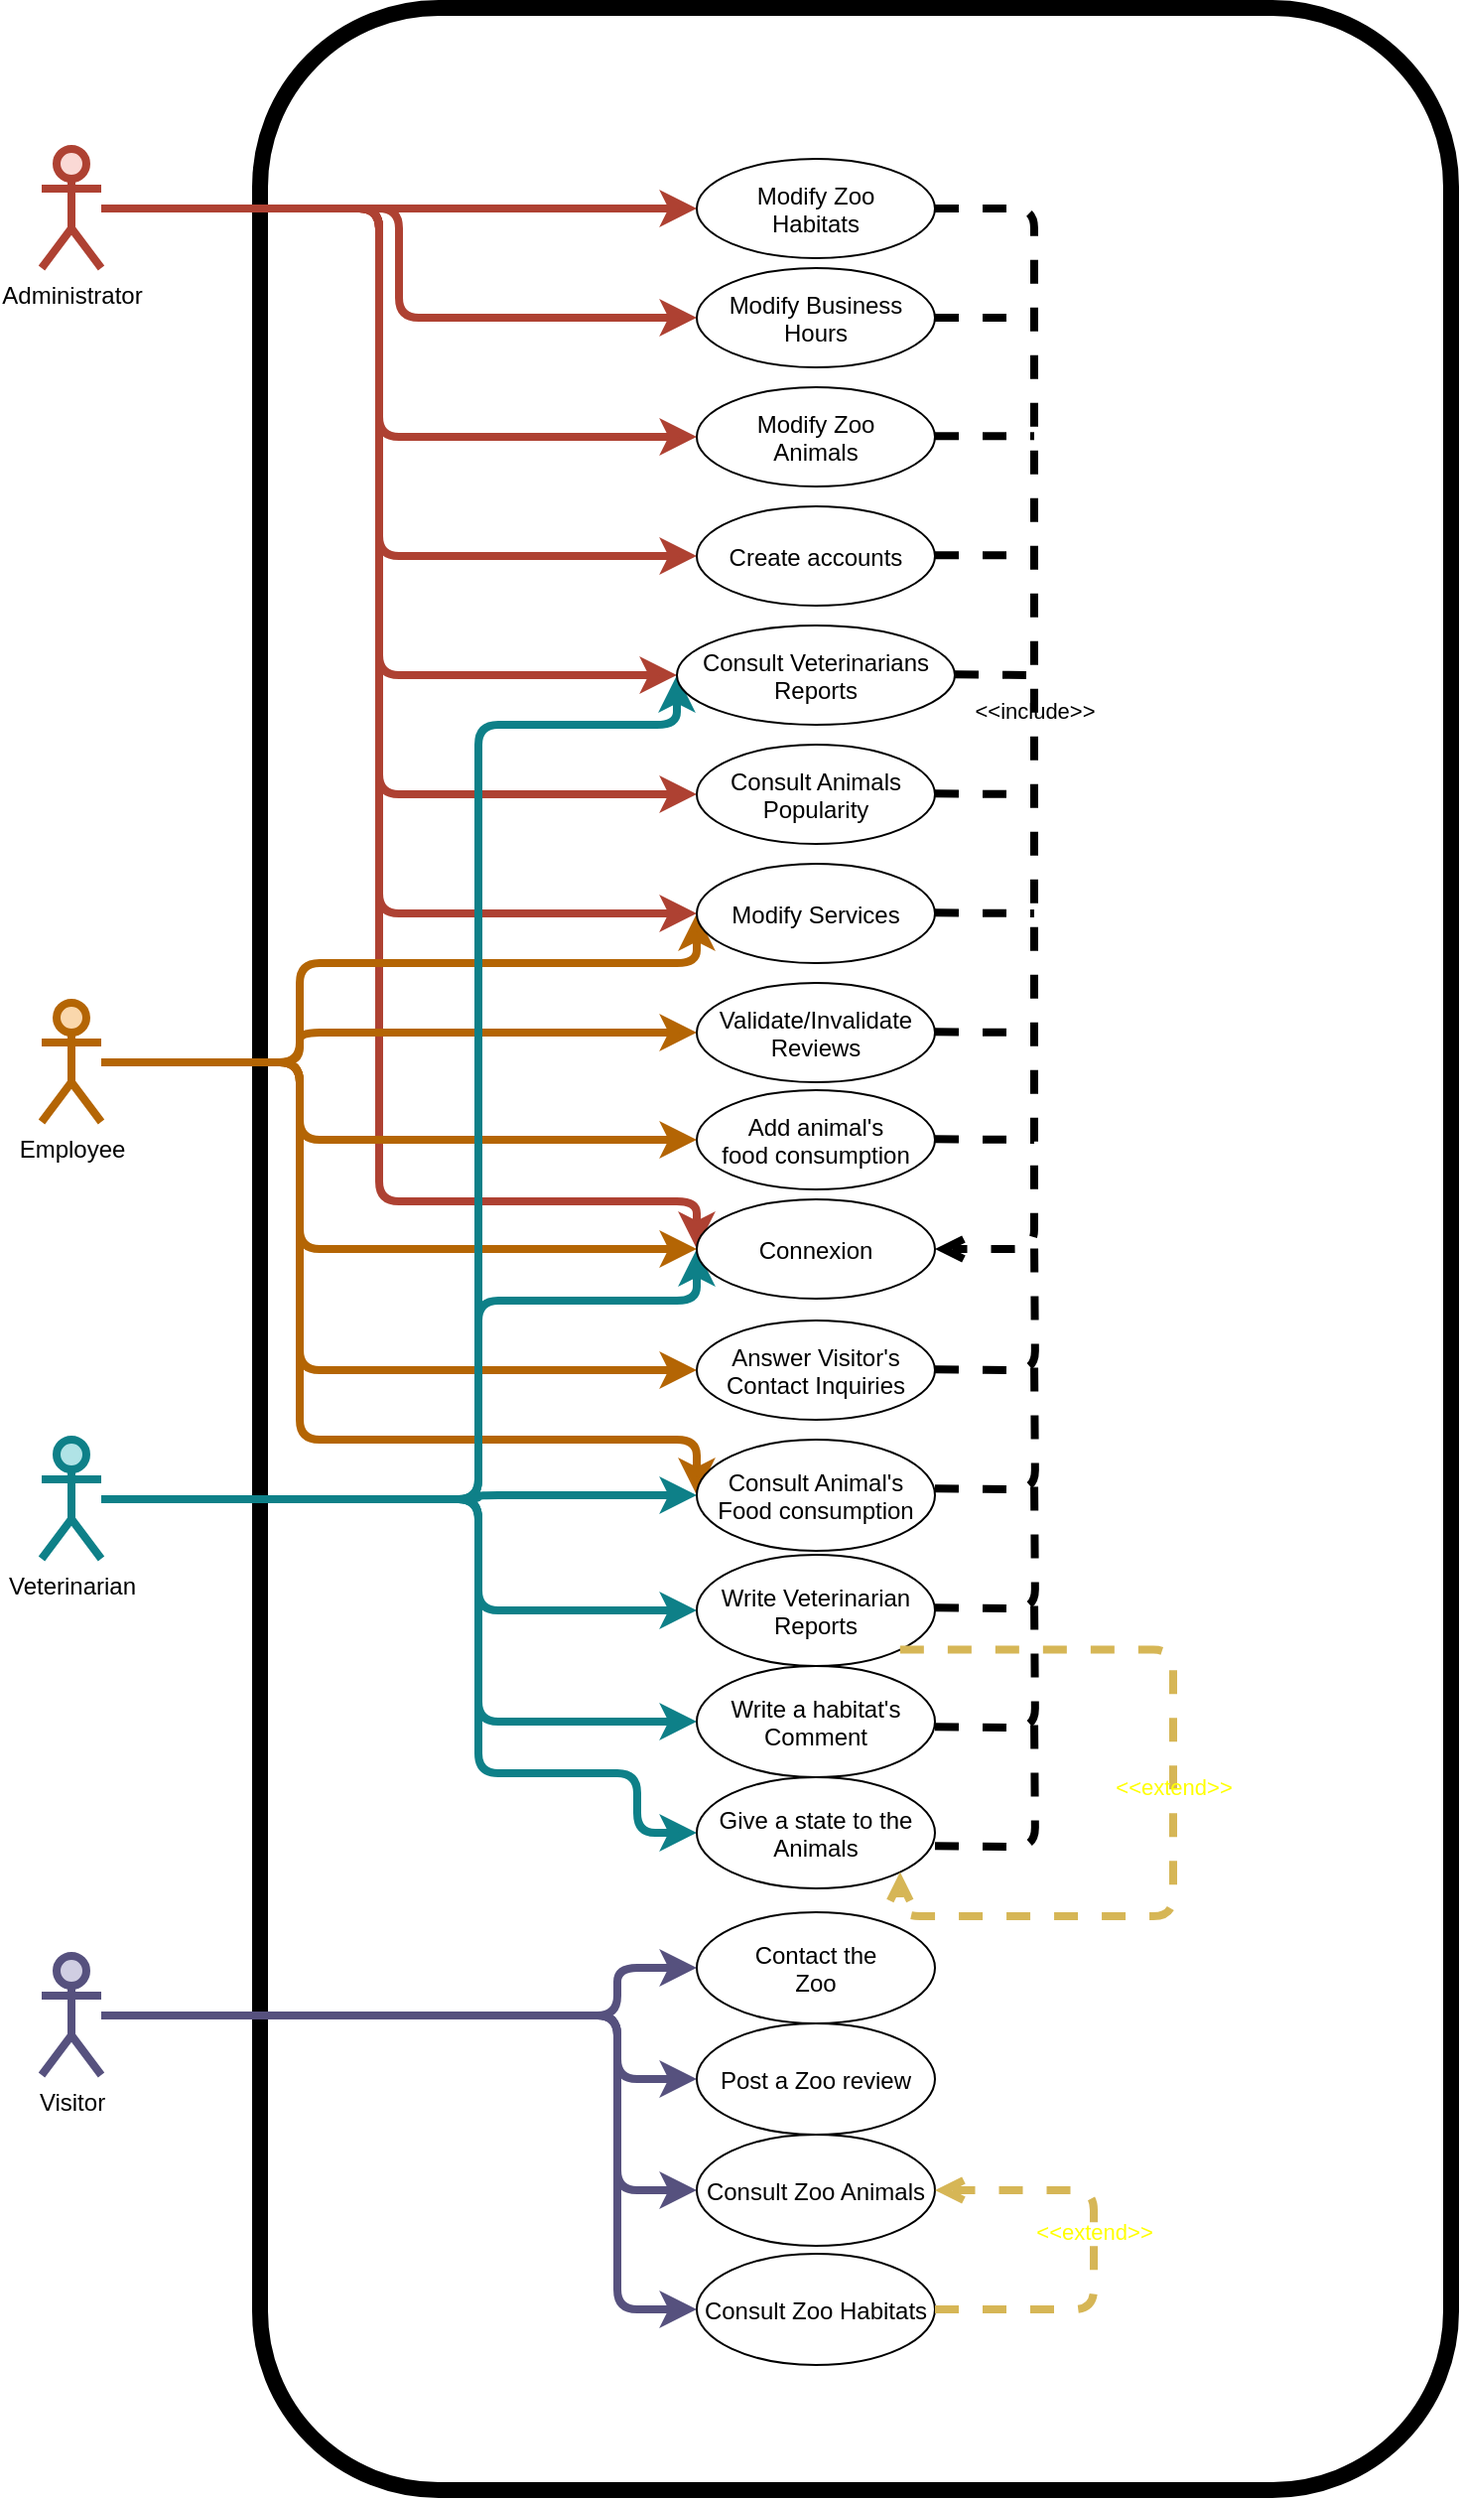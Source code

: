 <mxfile>
    <diagram id="EXTartRGAg-ATGWINCAh" name="Page-1">
        <mxGraphModel dx="1373" dy="1744" grid="1" gridSize="10" guides="1" tooltips="1" connect="1" arrows="1" fold="1" page="1" pageScale="1" pageWidth="1169" pageHeight="827" math="0" shadow="0">
            <root>
                <mxCell id="0"/>
                <mxCell id="1" parent="0"/>
                <mxCell id="7" value="" style="rounded=1;whiteSpace=wrap;html=1;gradientColor=default;fillColor=none;strokeWidth=8;" parent="1" vertex="1">
                    <mxGeometry x="180" y="-181" width="600" height="1250" as="geometry"/>
                </mxCell>
                <mxCell id="16" style="edgeStyle=orthogonalEdgeStyle;html=1;entryX=0;entryY=0.5;entryDx=0;entryDy=0;endArrow=classic;endFill=1;fillColor=#fad9d5;strokeColor=#ae4132;strokeWidth=4;" parent="1" source="2" target="11" edge="1">
                    <mxGeometry relative="1" as="geometry">
                        <Array as="points">
                            <mxPoint x="240" y="-80"/>
                            <mxPoint x="240" y="420"/>
                            <mxPoint x="400" y="420"/>
                        </Array>
                    </mxGeometry>
                </mxCell>
                <mxCell id="25" style="edgeStyle=orthogonalEdgeStyle;html=1;entryX=0;entryY=0.5;entryDx=0;entryDy=0;endArrow=classic;endFill=1;fillColor=#fad9d5;strokeColor=#ae4132;strokeWidth=4;" parent="1" source="2" target="18" edge="1">
                    <mxGeometry relative="1" as="geometry">
                        <Array as="points">
                            <mxPoint x="240" y="-80"/>
                            <mxPoint x="240" y="155"/>
                        </Array>
                    </mxGeometry>
                </mxCell>
                <mxCell id="26" style="edgeStyle=orthogonalEdgeStyle;html=1;entryX=0;entryY=0.5;entryDx=0;entryDy=0;endArrow=classic;endFill=1;fillColor=#fad9d5;strokeColor=#ae4132;strokeWidth=4;" parent="1" source="2" target="12" edge="1">
                    <mxGeometry relative="1" as="geometry">
                        <Array as="points">
                            <mxPoint x="240" y="-80"/>
                            <mxPoint x="240" y="95"/>
                        </Array>
                    </mxGeometry>
                </mxCell>
                <mxCell id="27" style="edgeStyle=orthogonalEdgeStyle;html=1;endArrow=classic;endFill=1;fillColor=#fad9d5;strokeColor=#ae4132;strokeWidth=4;" parent="1" source="2" target="22" edge="1">
                    <mxGeometry relative="1" as="geometry"/>
                </mxCell>
                <mxCell id="28" style="edgeStyle=orthogonalEdgeStyle;html=1;entryX=0;entryY=0.5;entryDx=0;entryDy=0;endArrow=classic;endFill=1;fillColor=#fad9d5;strokeColor=#ae4132;strokeWidth=4;" parent="1" source="2" target="19" edge="1">
                    <mxGeometry relative="1" as="geometry">
                        <Array as="points">
                            <mxPoint x="240" y="-80"/>
                            <mxPoint x="240" y="35"/>
                        </Array>
                    </mxGeometry>
                </mxCell>
                <mxCell id="29" style="edgeStyle=orthogonalEdgeStyle;html=1;entryX=0;entryY=0.5;entryDx=0;entryDy=0;endArrow=classic;endFill=1;fillColor=#fad9d5;strokeColor=#ae4132;strokeWidth=4;" parent="1" source="2" target="14" edge="1">
                    <mxGeometry relative="1" as="geometry"/>
                </mxCell>
                <mxCell id="30" style="edgeStyle=orthogonalEdgeStyle;html=1;entryX=0;entryY=0.5;entryDx=0;entryDy=0;endArrow=classic;endFill=1;fillColor=#fad9d5;strokeColor=#ae4132;strokeWidth=4;" parent="1" source="2" target="13" edge="1">
                    <mxGeometry relative="1" as="geometry">
                        <Array as="points">
                            <mxPoint x="240" y="-80"/>
                            <mxPoint x="240" y="275"/>
                        </Array>
                    </mxGeometry>
                </mxCell>
                <mxCell id="34" style="edgeStyle=orthogonalEdgeStyle;html=1;entryX=0;entryY=0.5;entryDx=0;entryDy=0;endArrow=classic;endFill=1;fillColor=#fad9d5;strokeColor=#ae4132;strokeWidth=4;" parent="1" source="2" target="20" edge="1">
                    <mxGeometry relative="1" as="geometry">
                        <Array as="points">
                            <mxPoint x="240" y="-80"/>
                            <mxPoint x="240" y="215"/>
                        </Array>
                    </mxGeometry>
                </mxCell>
                <mxCell id="2" value="Administrator" style="shape=umlActor;verticalLabelPosition=bottom;verticalAlign=top;html=1;outlineConnect=0;fillColor=#fad9d5;strokeColor=#ae4132;strokeWidth=4;" parent="1" vertex="1">
                    <mxGeometry x="70" y="-110" width="30" height="60" as="geometry"/>
                </mxCell>
                <mxCell id="15" style="html=1;entryX=0;entryY=0.5;entryDx=0;entryDy=0;endArrow=classic;endFill=1;fillColor=#fad7ac;strokeColor=#b46504;edgeStyle=orthogonalEdgeStyle;strokeWidth=4;" parent="1" source="3" target="11" edge="1">
                    <mxGeometry relative="1" as="geometry">
                        <Array as="points">
                            <mxPoint x="200" y="350"/>
                            <mxPoint x="200" y="444"/>
                        </Array>
                    </mxGeometry>
                </mxCell>
                <mxCell id="31" style="edgeStyle=orthogonalEdgeStyle;html=1;entryX=0;entryY=0.5;entryDx=0;entryDy=0;endArrow=classic;endFill=1;fillColor=#fad7ac;strokeColor=#b46504;strokeWidth=4;" parent="1" source="3" target="13" edge="1">
                    <mxGeometry relative="1" as="geometry">
                        <Array as="points">
                            <mxPoint x="200" y="350"/>
                            <mxPoint x="200" y="300"/>
                            <mxPoint x="400" y="300"/>
                        </Array>
                    </mxGeometry>
                </mxCell>
                <mxCell id="33" style="edgeStyle=orthogonalEdgeStyle;html=1;entryX=0;entryY=0.5;entryDx=0;entryDy=0;endArrow=classic;endFill=1;fillColor=#fad7ac;strokeColor=#b46504;strokeWidth=4;" parent="1" source="3" target="32" edge="1">
                    <mxGeometry relative="1" as="geometry">
                        <Array as="points">
                            <mxPoint x="200" y="350"/>
                            <mxPoint x="200" y="335"/>
                        </Array>
                    </mxGeometry>
                </mxCell>
                <mxCell id="37" style="edgeStyle=orthogonalEdgeStyle;html=1;endArrow=classic;endFill=1;fillColor=#fad7ac;strokeColor=#b46504;strokeWidth=4;" parent="1" source="3" target="36" edge="1">
                    <mxGeometry relative="1" as="geometry">
                        <Array as="points">
                            <mxPoint x="200" y="350"/>
                            <mxPoint x="200" y="389"/>
                        </Array>
                    </mxGeometry>
                </mxCell>
                <mxCell id="45" style="edgeStyle=orthogonalEdgeStyle;html=1;entryX=0;entryY=0.5;entryDx=0;entryDy=0;endArrow=classic;endFill=1;fillColor=#fad7ac;strokeColor=#b46504;strokeWidth=4;" parent="1" source="3" target="41" edge="1">
                    <mxGeometry relative="1" as="geometry">
                        <Array as="points">
                            <mxPoint x="200" y="350"/>
                            <mxPoint x="200" y="540"/>
                            <mxPoint x="400" y="540"/>
                        </Array>
                    </mxGeometry>
                </mxCell>
                <mxCell id="55" style="edgeStyle=orthogonalEdgeStyle;html=1;entryX=0;entryY=0.5;entryDx=0;entryDy=0;endArrow=classic;endFill=1;fillColor=#fad7ac;strokeColor=#b46504;strokeWidth=4;" parent="1" source="3" target="54" edge="1">
                    <mxGeometry relative="1" as="geometry">
                        <Array as="points">
                            <mxPoint x="200" y="350"/>
                            <mxPoint x="200" y="505"/>
                        </Array>
                    </mxGeometry>
                </mxCell>
                <mxCell id="3" value="Employee" style="shape=umlActor;verticalLabelPosition=bottom;verticalAlign=top;html=1;outlineConnect=0;fillColor=#fad7ac;strokeColor=#b46504;strokeWidth=4;" parent="1" vertex="1">
                    <mxGeometry x="70" y="320" width="30" height="60" as="geometry"/>
                </mxCell>
                <mxCell id="17" style="edgeStyle=orthogonalEdgeStyle;html=1;entryX=0;entryY=0.5;entryDx=0;entryDy=0;endArrow=classic;endFill=1;fillColor=#b0e3e6;strokeColor=#0e8088;strokeWidth=4;" parent="1" source="5" target="11" edge="1">
                    <mxGeometry relative="1" as="geometry">
                        <Array as="points">
                            <mxPoint x="290" y="570"/>
                            <mxPoint x="290" y="470"/>
                            <mxPoint x="400" y="470"/>
                        </Array>
                    </mxGeometry>
                </mxCell>
                <mxCell id="39" style="edgeStyle=orthogonalEdgeStyle;html=1;entryX=0;entryY=0.5;entryDx=0;entryDy=0;endArrow=classic;endFill=1;fillColor=#b0e3e6;strokeColor=#0e8088;strokeWidth=4;" parent="1" source="5" target="18" edge="1">
                    <mxGeometry relative="1" as="geometry">
                        <Array as="points">
                            <mxPoint x="290" y="570"/>
                            <mxPoint x="290" y="180"/>
                            <mxPoint x="390" y="180"/>
                        </Array>
                    </mxGeometry>
                </mxCell>
                <mxCell id="40" style="edgeStyle=orthogonalEdgeStyle;html=1;entryX=0;entryY=0.5;entryDx=0;entryDy=0;endArrow=classic;endFill=1;fillColor=#b0e3e6;strokeColor=#0e8088;strokeWidth=4;" parent="1" source="5" target="38" edge="1">
                    <mxGeometry relative="1" as="geometry">
                        <Array as="points">
                            <mxPoint x="290" y="570"/>
                            <mxPoint x="290" y="626"/>
                        </Array>
                    </mxGeometry>
                </mxCell>
                <mxCell id="42" style="edgeStyle=orthogonalEdgeStyle;html=1;entryX=0;entryY=0.5;entryDx=0;entryDy=0;endArrow=classic;endFill=1;fillColor=#b0e3e6;strokeColor=#0e8088;strokeWidth=4;" parent="1" source="5" target="41" edge="1">
                    <mxGeometry relative="1" as="geometry">
                        <Array as="points">
                            <mxPoint x="290" y="570"/>
                            <mxPoint x="290" y="568"/>
                        </Array>
                    </mxGeometry>
                </mxCell>
                <mxCell id="44" style="edgeStyle=orthogonalEdgeStyle;html=1;entryX=0;entryY=0.5;entryDx=0;entryDy=0;endArrow=classic;endFill=1;fillColor=#b0e3e6;strokeColor=#0e8088;strokeWidth=4;" parent="1" target="43" edge="1">
                    <mxGeometry relative="1" as="geometry">
                        <mxPoint x="100" y="570" as="sourcePoint"/>
                        <Array as="points">
                            <mxPoint x="290" y="570"/>
                            <mxPoint x="290" y="682"/>
                        </Array>
                    </mxGeometry>
                </mxCell>
                <mxCell id="47" style="edgeStyle=orthogonalEdgeStyle;html=1;entryX=0;entryY=0.5;entryDx=0;entryDy=0;endArrow=classic;endFill=1;fillColor=#b0e3e6;strokeColor=#0e8088;strokeWidth=4;" parent="1" source="5" target="46" edge="1">
                    <mxGeometry relative="1" as="geometry">
                        <Array as="points">
                            <mxPoint x="290" y="570"/>
                            <mxPoint x="290" y="708"/>
                            <mxPoint x="370" y="708"/>
                            <mxPoint x="370" y="738"/>
                        </Array>
                    </mxGeometry>
                </mxCell>
                <mxCell id="5" value="Veterinarian" style="shape=umlActor;verticalLabelPosition=bottom;verticalAlign=top;html=1;outlineConnect=0;fillColor=#b0e3e6;strokeColor=#0e8088;strokeWidth=4;" parent="1" vertex="1">
                    <mxGeometry x="70" y="540" width="30" height="60" as="geometry"/>
                </mxCell>
                <mxCell id="49" style="edgeStyle=orthogonalEdgeStyle;html=1;endArrow=classic;endFill=1;fillColor=#d0cee2;strokeColor=#56517e;entryX=0;entryY=0.5;entryDx=0;entryDy=0;strokeWidth=4;" parent="1" source="6" target="48" edge="1">
                    <mxGeometry relative="1" as="geometry">
                        <Array as="points">
                            <mxPoint x="360" y="830"/>
                            <mxPoint x="360" y="806"/>
                        </Array>
                    </mxGeometry>
                </mxCell>
                <mxCell id="51" style="edgeStyle=orthogonalEdgeStyle;html=1;endArrow=classic;endFill=1;fillColor=#d0cee2;strokeColor=#56517e;entryX=0;entryY=0.5;entryDx=0;entryDy=0;strokeWidth=4;" parent="1" source="6" target="50" edge="1">
                    <mxGeometry relative="1" as="geometry">
                        <Array as="points">
                            <mxPoint x="360" y="830"/>
                            <mxPoint x="360" y="862"/>
                        </Array>
                    </mxGeometry>
                </mxCell>
                <mxCell id="53" style="edgeStyle=orthogonalEdgeStyle;html=1;entryX=0;entryY=0.5;entryDx=0;entryDy=0;endArrow=classic;endFill=1;fillColor=#d0cee2;strokeColor=#56517e;strokeWidth=4;" parent="1" source="6" target="52" edge="1">
                    <mxGeometry relative="1" as="geometry">
                        <Array as="points">
                            <mxPoint x="360" y="830"/>
                            <mxPoint x="360" y="918"/>
                        </Array>
                    </mxGeometry>
                </mxCell>
                <mxCell id="73" style="edgeStyle=orthogonalEdgeStyle;html=1;entryX=0;entryY=0.5;entryDx=0;entryDy=0;fontColor=#FFFF00;endArrow=classic;endFill=1;fillColor=#d0cee2;strokeColor=#56517e;strokeWidth=4;" parent="1" source="6" target="72" edge="1">
                    <mxGeometry relative="1" as="geometry">
                        <Array as="points">
                            <mxPoint x="360" y="830"/>
                            <mxPoint x="360" y="978"/>
                        </Array>
                    </mxGeometry>
                </mxCell>
                <mxCell id="6" value="Visitor" style="shape=umlActor;verticalLabelPosition=bottom;verticalAlign=top;html=1;outlineConnect=0;fillColor=#d0cee2;strokeColor=#56517e;strokeWidth=4;" parent="1" vertex="1">
                    <mxGeometry x="70" y="800" width="30" height="60" as="geometry"/>
                </mxCell>
                <mxCell id="11" value="Connexion" style="ellipse;" parent="1" vertex="1">
                    <mxGeometry x="400" y="419" width="120" height="50" as="geometry"/>
                </mxCell>
                <mxCell id="12" value="Create accounts" style="ellipse;" parent="1" vertex="1">
                    <mxGeometry x="400" y="70" width="120" height="50" as="geometry"/>
                </mxCell>
                <mxCell id="13" value="Modify Services" style="ellipse;" parent="1" vertex="1">
                    <mxGeometry x="400" y="250" width="120" height="50" as="geometry"/>
                </mxCell>
                <mxCell id="14" value="Modify Business&#10;Hours" style="ellipse;" parent="1" vertex="1">
                    <mxGeometry x="400" y="-50" width="120" height="50" as="geometry"/>
                </mxCell>
                <mxCell id="18" value="Consult Veterinarians&#10;Reports" style="ellipse;" parent="1" vertex="1">
                    <mxGeometry x="390" y="130" width="140" height="50" as="geometry"/>
                </mxCell>
                <mxCell id="19" value="Modify Zoo&#10;Animals" style="ellipse;" parent="1" vertex="1">
                    <mxGeometry x="400" y="10" width="120" height="50" as="geometry"/>
                </mxCell>
                <mxCell id="20" value="Consult Animals&#10;Popularity" style="ellipse;" parent="1" vertex="1">
                    <mxGeometry x="400" y="190" width="120" height="50" as="geometry"/>
                </mxCell>
                <mxCell id="22" value="Modify Zoo&#10;Habitats" style="ellipse;" parent="1" vertex="1">
                    <mxGeometry x="400" y="-105" width="120" height="50" as="geometry"/>
                </mxCell>
                <mxCell id="32" value="Validate/Invalidate&#10;Reviews" style="ellipse;" parent="1" vertex="1">
                    <mxGeometry x="400" y="310" width="120" height="50" as="geometry"/>
                </mxCell>
                <mxCell id="36" value="Add animal's&#10;food consumption" style="ellipse;" parent="1" vertex="1">
                    <mxGeometry x="400" y="364" width="120" height="50" as="geometry"/>
                </mxCell>
                <mxCell id="38" value="Write Veterinarian&#10;Reports" style="ellipse;" parent="1" vertex="1">
                    <mxGeometry x="400" y="598" width="120" height="56" as="geometry"/>
                </mxCell>
                <mxCell id="41" value="Consult Animal's&#10;Food consumption" style="ellipse;" parent="1" vertex="1">
                    <mxGeometry x="400" y="540" width="120" height="56" as="geometry"/>
                </mxCell>
                <mxCell id="43" value="Write a habitat's&#10;Comment" style="ellipse;" parent="1" vertex="1">
                    <mxGeometry x="400" y="654" width="120" height="56" as="geometry"/>
                </mxCell>
                <mxCell id="46" value="Give a state to the&#10;Animals" style="ellipse;" parent="1" vertex="1">
                    <mxGeometry x="400" y="710" width="120" height="56" as="geometry"/>
                </mxCell>
                <mxCell id="48" value="Contact the&#10;Zoo" style="ellipse;" parent="1" vertex="1">
                    <mxGeometry x="400" y="778" width="120" height="56" as="geometry"/>
                </mxCell>
                <mxCell id="50" value="Post a Zoo review" style="ellipse;" parent="1" vertex="1">
                    <mxGeometry x="400" y="834" width="120" height="56" as="geometry"/>
                </mxCell>
                <mxCell id="52" value="Consult Zoo Animals" style="ellipse;" parent="1" vertex="1">
                    <mxGeometry x="400" y="890" width="120" height="56" as="geometry"/>
                </mxCell>
                <mxCell id="54" value="Answer Visitor's&#10;Contact Inquiries" style="ellipse;" parent="1" vertex="1">
                    <mxGeometry x="400" y="480" width="120" height="50" as="geometry"/>
                </mxCell>
                <mxCell id="57" value="&amp;lt;&amp;lt;include&amp;gt;&amp;gt;" style="html=1;verticalAlign=bottom;labelBackgroundColor=none;endArrow=open;endFill=0;dashed=1;exitX=1;exitY=0.5;exitDx=0;exitDy=0;entryX=1;entryY=0.5;entryDx=0;entryDy=0;edgeStyle=orthogonalEdgeStyle;strokeWidth=4;" parent="1" source="22" target="11" edge="1">
                    <mxGeometry width="160" relative="1" as="geometry">
                        <mxPoint x="590" y="-30" as="sourcePoint"/>
                        <mxPoint x="750" y="-30" as="targetPoint"/>
                        <Array as="points">
                            <mxPoint x="570" y="-80"/>
                            <mxPoint x="570" y="444"/>
                        </Array>
                    </mxGeometry>
                </mxCell>
                <mxCell id="58" value="" style="html=1;verticalAlign=bottom;labelBackgroundColor=none;endArrow=none;endFill=0;dashed=1;exitX=1;exitY=0.5;exitDx=0;exitDy=0;strokeWidth=4;" parent="1" source="14" edge="1">
                    <mxGeometry width="160" relative="1" as="geometry">
                        <mxPoint x="480" y="80" as="sourcePoint"/>
                        <mxPoint x="570" y="-25" as="targetPoint"/>
                    </mxGeometry>
                </mxCell>
                <mxCell id="59" value="" style="html=1;verticalAlign=bottom;labelBackgroundColor=none;endArrow=none;endFill=0;dashed=1;exitX=1;exitY=0.5;exitDx=0;exitDy=0;strokeWidth=4;" parent="1" edge="1">
                    <mxGeometry width="160" relative="1" as="geometry">
                        <mxPoint x="520" y="34.6" as="sourcePoint"/>
                        <mxPoint x="570" y="34.6" as="targetPoint"/>
                    </mxGeometry>
                </mxCell>
                <mxCell id="60" value="" style="html=1;verticalAlign=bottom;labelBackgroundColor=none;endArrow=none;endFill=0;dashed=1;exitX=1;exitY=0.5;exitDx=0;exitDy=0;strokeWidth=4;" parent="1" edge="1">
                    <mxGeometry width="160" relative="1" as="geometry">
                        <mxPoint x="520" y="94.6" as="sourcePoint"/>
                        <mxPoint x="570" y="94.6" as="targetPoint"/>
                    </mxGeometry>
                </mxCell>
                <mxCell id="61" value="" style="html=1;verticalAlign=bottom;labelBackgroundColor=none;endArrow=none;endFill=0;dashed=1;exitX=1;exitY=0.5;exitDx=0;exitDy=0;strokeWidth=4;" parent="1" edge="1">
                    <mxGeometry width="160" relative="1" as="geometry">
                        <mxPoint x="530" y="154.6" as="sourcePoint"/>
                        <mxPoint x="570" y="155" as="targetPoint"/>
                    </mxGeometry>
                </mxCell>
                <mxCell id="62" value="" style="html=1;verticalAlign=bottom;labelBackgroundColor=none;endArrow=none;endFill=0;dashed=1;exitX=1;exitY=0.5;exitDx=0;exitDy=0;strokeWidth=4;" parent="1" edge="1">
                    <mxGeometry width="160" relative="1" as="geometry">
                        <mxPoint x="520" y="214.66" as="sourcePoint"/>
                        <mxPoint x="570" y="215" as="targetPoint"/>
                    </mxGeometry>
                </mxCell>
                <mxCell id="63" value="" style="html=1;verticalAlign=bottom;labelBackgroundColor=none;endArrow=none;endFill=0;dashed=1;exitX=1;exitY=0.5;exitDx=0;exitDy=0;strokeWidth=4;" parent="1" edge="1">
                    <mxGeometry width="160" relative="1" as="geometry">
                        <mxPoint x="520" y="274.66" as="sourcePoint"/>
                        <mxPoint x="570" y="275" as="targetPoint"/>
                    </mxGeometry>
                </mxCell>
                <mxCell id="64" value="" style="html=1;verticalAlign=bottom;labelBackgroundColor=none;endArrow=none;endFill=0;dashed=1;exitX=1;exitY=0.5;exitDx=0;exitDy=0;strokeWidth=4;" parent="1" edge="1">
                    <mxGeometry width="160" relative="1" as="geometry">
                        <mxPoint x="520" y="334.66" as="sourcePoint"/>
                        <mxPoint x="570" y="335" as="targetPoint"/>
                    </mxGeometry>
                </mxCell>
                <mxCell id="65" value="" style="html=1;verticalAlign=bottom;labelBackgroundColor=none;endArrow=none;endFill=0;dashed=1;exitX=1;exitY=0.5;exitDx=0;exitDy=0;strokeWidth=4;" parent="1" edge="1">
                    <mxGeometry width="160" relative="1" as="geometry">
                        <mxPoint x="520" y="388.66" as="sourcePoint"/>
                        <mxPoint x="570" y="389" as="targetPoint"/>
                    </mxGeometry>
                </mxCell>
                <mxCell id="66" value="" style="html=1;verticalAlign=bottom;labelBackgroundColor=none;endArrow=none;endFill=0;dashed=1;exitX=1;exitY=0.5;exitDx=0;exitDy=0;edgeStyle=orthogonalEdgeStyle;strokeWidth=4;" parent="1" edge="1">
                    <mxGeometry width="160" relative="1" as="geometry">
                        <mxPoint x="520" y="504.66" as="sourcePoint"/>
                        <mxPoint x="570" y="440" as="targetPoint"/>
                    </mxGeometry>
                </mxCell>
                <mxCell id="67" value="" style="html=1;verticalAlign=bottom;labelBackgroundColor=none;endArrow=none;endFill=0;dashed=1;exitX=1;exitY=0.5;exitDx=0;exitDy=0;edgeStyle=orthogonalEdgeStyle;strokeWidth=4;" parent="1" edge="1">
                    <mxGeometry width="160" relative="1" as="geometry">
                        <mxPoint x="520" y="564.66" as="sourcePoint"/>
                        <mxPoint x="570" y="500" as="targetPoint"/>
                    </mxGeometry>
                </mxCell>
                <mxCell id="68" value="" style="html=1;verticalAlign=bottom;labelBackgroundColor=none;endArrow=none;endFill=0;dashed=1;exitX=1;exitY=0.5;exitDx=0;exitDy=0;edgeStyle=orthogonalEdgeStyle;strokeWidth=4;" parent="1" edge="1">
                    <mxGeometry width="160" relative="1" as="geometry">
                        <mxPoint x="520" y="624.66" as="sourcePoint"/>
                        <mxPoint x="570" y="560" as="targetPoint"/>
                    </mxGeometry>
                </mxCell>
                <mxCell id="69" value="" style="html=1;verticalAlign=bottom;labelBackgroundColor=none;endArrow=none;endFill=0;dashed=1;exitX=1;exitY=0.5;exitDx=0;exitDy=0;edgeStyle=orthogonalEdgeStyle;strokeWidth=4;" parent="1" edge="1">
                    <mxGeometry width="160" relative="1" as="geometry">
                        <mxPoint x="520" y="684.66" as="sourcePoint"/>
                        <mxPoint x="570" y="620" as="targetPoint"/>
                    </mxGeometry>
                </mxCell>
                <mxCell id="70" value="" style="html=1;verticalAlign=bottom;labelBackgroundColor=none;endArrow=none;endFill=0;dashed=1;exitX=1;exitY=0.5;exitDx=0;exitDy=0;edgeStyle=orthogonalEdgeStyle;strokeWidth=4;" parent="1" edge="1">
                    <mxGeometry width="160" relative="1" as="geometry">
                        <mxPoint x="520" y="744.66" as="sourcePoint"/>
                        <mxPoint x="570" y="680" as="targetPoint"/>
                    </mxGeometry>
                </mxCell>
                <mxCell id="71" value="&lt;font color=&quot;#ffff00&quot;&gt;&amp;lt;&amp;lt;extend&amp;gt;&amp;gt;&lt;/font&gt;" style="html=1;verticalAlign=bottom;labelBackgroundColor=none;endArrow=open;endFill=0;dashed=1;exitX=1;exitY=1;exitDx=0;exitDy=0;entryX=1;entryY=1;entryDx=0;entryDy=0;edgeStyle=orthogonalEdgeStyle;fillColor=#fff2cc;gradientColor=#ffd966;strokeColor=#d6b656;strokeWidth=4;" parent="1" source="38" target="46" edge="1">
                    <mxGeometry width="160" relative="1" as="geometry">
                        <mxPoint x="550" y="640" as="sourcePoint"/>
                        <mxPoint x="710" y="640" as="targetPoint"/>
                        <Array as="points">
                            <mxPoint x="640" y="646"/>
                            <mxPoint x="640" y="780"/>
                            <mxPoint x="503" y="780"/>
                        </Array>
                    </mxGeometry>
                </mxCell>
                <mxCell id="72" value="Consult Zoo Habitats" style="ellipse;" parent="1" vertex="1">
                    <mxGeometry x="400" y="950" width="120" height="56" as="geometry"/>
                </mxCell>
                <mxCell id="75" value="&amp;lt;&amp;lt;extend&amp;gt;&amp;gt;" style="html=1;verticalAlign=bottom;labelBackgroundColor=none;endArrow=open;endFill=0;dashed=1;fontColor=#FFFF00;exitX=1;exitY=0.5;exitDx=0;exitDy=0;entryX=1;entryY=0.5;entryDx=0;entryDy=0;edgeStyle=orthogonalEdgeStyle;fillColor=#fff2cc;gradientColor=#ffd966;strokeColor=#d6b656;strokeWidth=4;" parent="1" source="72" target="52" edge="1">
                    <mxGeometry width="160" relative="1" as="geometry">
                        <mxPoint x="540" y="977.6" as="sourcePoint"/>
                        <mxPoint x="700" y="977.6" as="targetPoint"/>
                        <Array as="points">
                            <mxPoint x="600" y="978"/>
                            <mxPoint x="600" y="918"/>
                        </Array>
                    </mxGeometry>
                </mxCell>
            </root>
        </mxGraphModel>
    </diagram>
</mxfile>